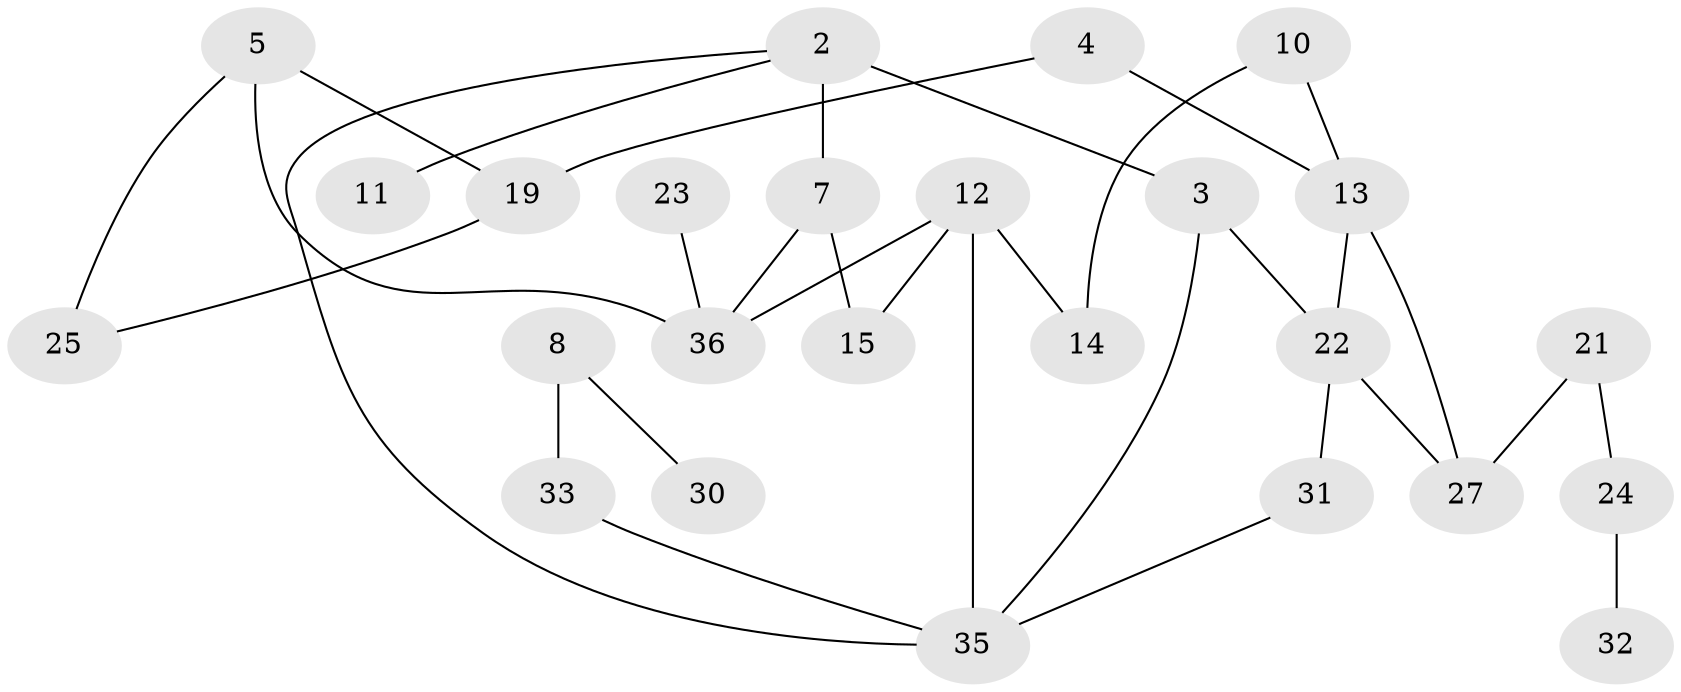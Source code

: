 // original degree distribution, {1: 0.2777777777777778, 2: 0.2777777777777778, 3: 0.2361111111111111, 0: 0.125, 6: 0.027777777777777776, 4: 0.041666666666666664, 5: 0.013888888888888888}
// Generated by graph-tools (version 1.1) at 2025/35/03/04/25 23:35:49]
// undirected, 25 vertices, 32 edges
graph export_dot {
  node [color=gray90,style=filled];
  2;
  3;
  4;
  5;
  7;
  8;
  10;
  11;
  12;
  13;
  14;
  15;
  19;
  21;
  22;
  23;
  24;
  25;
  27;
  30;
  31;
  32;
  33;
  35;
  36;
  2 -- 3 [weight=1.0];
  2 -- 7 [weight=2.0];
  2 -- 11 [weight=1.0];
  2 -- 35 [weight=1.0];
  3 -- 22 [weight=1.0];
  3 -- 35 [weight=1.0];
  4 -- 13 [weight=1.0];
  4 -- 19 [weight=1.0];
  5 -- 19 [weight=1.0];
  5 -- 25 [weight=1.0];
  5 -- 36 [weight=1.0];
  7 -- 15 [weight=1.0];
  7 -- 36 [weight=1.0];
  8 -- 30 [weight=1.0];
  8 -- 33 [weight=1.0];
  10 -- 13 [weight=1.0];
  10 -- 14 [weight=1.0];
  12 -- 14 [weight=1.0];
  12 -- 15 [weight=1.0];
  12 -- 35 [weight=1.0];
  12 -- 36 [weight=2.0];
  13 -- 22 [weight=1.0];
  13 -- 27 [weight=1.0];
  19 -- 25 [weight=1.0];
  21 -- 24 [weight=1.0];
  21 -- 27 [weight=1.0];
  22 -- 27 [weight=1.0];
  22 -- 31 [weight=1.0];
  23 -- 36 [weight=1.0];
  24 -- 32 [weight=1.0];
  31 -- 35 [weight=1.0];
  33 -- 35 [weight=1.0];
}

